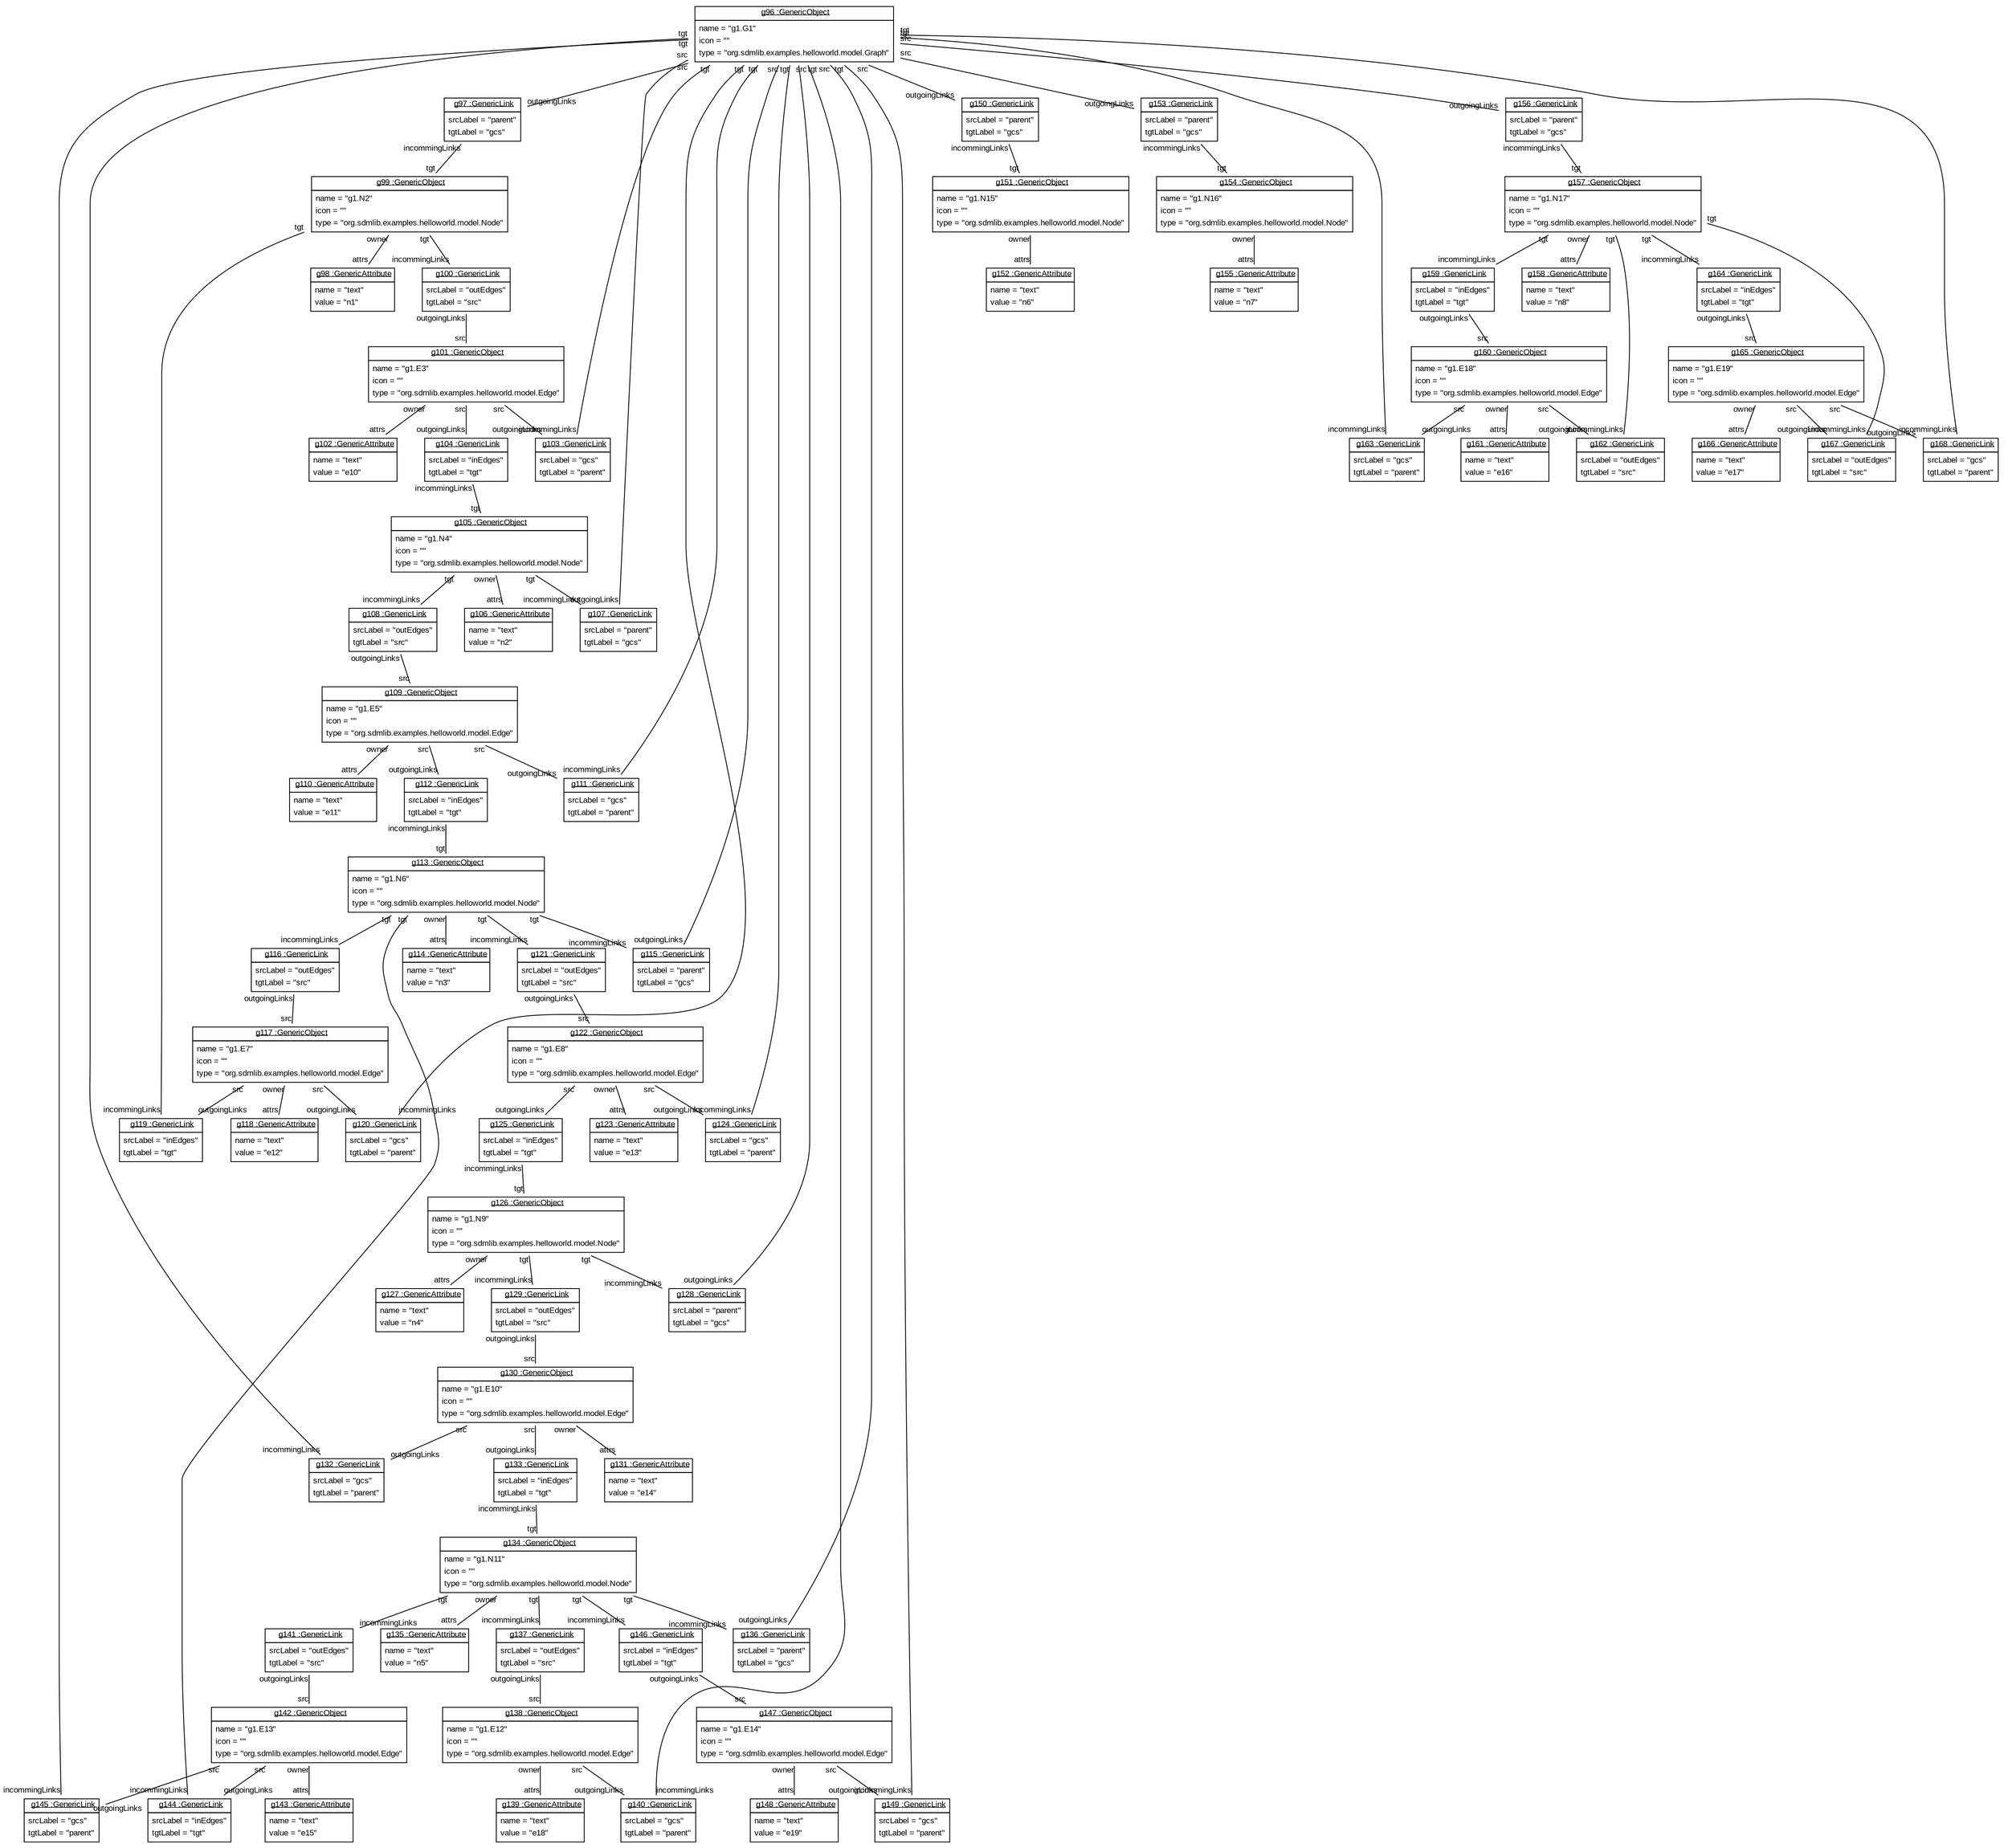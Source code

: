 graph ObjectDiagram {
   node [shape = none, fontsize = 10, fontname = "Arial"];
   edge [fontsize = 10, fontname = "Arial"];
   compound=true;

g96 [label=<<table border='0' cellborder='1' cellspacing='0'> <tr> <td href="../../SDMLib/src/org/sdmlib/models/objects/GenericObject.java"> <u>g96 :GenericObject</u></td></tr><tr><td><table border='0' cellborder='0' cellspacing='0'><tr><td align='left'>name = "g1.G1"</td></tr><tr><td align='left'>icon = ""</td></tr><tr><td align='left'>type = "org.sdmlib.examples.helloworld.model.Graph"</td></tr></table></td></tr></table>>];
g97 [label=<<table border='0' cellborder='1' cellspacing='0'> <tr> <td href="../../SDMLib/src/org/sdmlib/models/objects/GenericLink.java"> <u>g97 :GenericLink</u></td></tr><tr><td><table border='0' cellborder='0' cellspacing='0'><tr><td align='left'>srcLabel = "parent"</td></tr><tr><td align='left'>tgtLabel = "gcs"</td></tr></table></td></tr></table>>];
g99 [label=<<table border='0' cellborder='1' cellspacing='0'> <tr> <td href="../../SDMLib/src/org/sdmlib/models/objects/GenericObject.java"> <u>g99 :GenericObject</u></td></tr><tr><td><table border='0' cellborder='0' cellspacing='0'><tr><td align='left'>name = "g1.N2"</td></tr><tr><td align='left'>icon = ""</td></tr><tr><td align='left'>type = "org.sdmlib.examples.helloworld.model.Node"</td></tr></table></td></tr></table>>];
g98 [label=<<table border='0' cellborder='1' cellspacing='0'> <tr> <td href="../../SDMLib/src/org/sdmlib/models/objects/GenericAttribute.java"> <u>g98 :GenericAttribute</u></td></tr><tr><td><table border='0' cellborder='0' cellspacing='0'><tr><td align='left'>name = "text"</td></tr><tr><td align='left'>value = "n1"</td></tr></table></td></tr></table>>];
g100 [label=<<table border='0' cellborder='1' cellspacing='0'> <tr> <td href="../../SDMLib/src/org/sdmlib/models/objects/GenericLink.java"> <u>g100 :GenericLink</u></td></tr><tr><td><table border='0' cellborder='0' cellspacing='0'><tr><td align='left'>srcLabel = "outEdges"</td></tr><tr><td align='left'>tgtLabel = "src"</td></tr></table></td></tr></table>>];
g101 [label=<<table border='0' cellborder='1' cellspacing='0'> <tr> <td href="../../SDMLib/src/org/sdmlib/models/objects/GenericObject.java"> <u>g101 :GenericObject</u></td></tr><tr><td><table border='0' cellborder='0' cellspacing='0'><tr><td align='left'>name = "g1.E3"</td></tr><tr><td align='left'>icon = ""</td></tr><tr><td align='left'>type = "org.sdmlib.examples.helloworld.model.Edge"</td></tr></table></td></tr></table>>];
g102 [label=<<table border='0' cellborder='1' cellspacing='0'> <tr> <td href="../../SDMLib/src/org/sdmlib/models/objects/GenericAttribute.java"> <u>g102 :GenericAttribute</u></td></tr><tr><td><table border='0' cellborder='0' cellspacing='0'><tr><td align='left'>name = "text"</td></tr><tr><td align='left'>value = "e10"</td></tr></table></td></tr></table>>];
g103 [label=<<table border='0' cellborder='1' cellspacing='0'> <tr> <td href="../../SDMLib/src/org/sdmlib/models/objects/GenericLink.java"> <u>g103 :GenericLink</u></td></tr><tr><td><table border='0' cellborder='0' cellspacing='0'><tr><td align='left'>srcLabel = "gcs"</td></tr><tr><td align='left'>tgtLabel = "parent"</td></tr></table></td></tr></table>>];
g104 [label=<<table border='0' cellborder='1' cellspacing='0'> <tr> <td href="../../SDMLib/src/org/sdmlib/models/objects/GenericLink.java"> <u>g104 :GenericLink</u></td></tr><tr><td><table border='0' cellborder='0' cellspacing='0'><tr><td align='left'>srcLabel = "inEdges"</td></tr><tr><td align='left'>tgtLabel = "tgt"</td></tr></table></td></tr></table>>];
g105 [label=<<table border='0' cellborder='1' cellspacing='0'> <tr> <td href="../../SDMLib/src/org/sdmlib/models/objects/GenericObject.java"> <u>g105 :GenericObject</u></td></tr><tr><td><table border='0' cellborder='0' cellspacing='0'><tr><td align='left'>name = "g1.N4"</td></tr><tr><td align='left'>icon = ""</td></tr><tr><td align='left'>type = "org.sdmlib.examples.helloworld.model.Node"</td></tr></table></td></tr></table>>];
g106 [label=<<table border='0' cellborder='1' cellspacing='0'> <tr> <td href="../../SDMLib/src/org/sdmlib/models/objects/GenericAttribute.java"> <u>g106 :GenericAttribute</u></td></tr><tr><td><table border='0' cellborder='0' cellspacing='0'><tr><td align='left'>name = "text"</td></tr><tr><td align='left'>value = "n2"</td></tr></table></td></tr></table>>];
g107 [label=<<table border='0' cellborder='1' cellspacing='0'> <tr> <td href="../../SDMLib/src/org/sdmlib/models/objects/GenericLink.java"> <u>g107 :GenericLink</u></td></tr><tr><td><table border='0' cellborder='0' cellspacing='0'><tr><td align='left'>srcLabel = "parent"</td></tr><tr><td align='left'>tgtLabel = "gcs"</td></tr></table></td></tr></table>>];
g108 [label=<<table border='0' cellborder='1' cellspacing='0'> <tr> <td href="../../SDMLib/src/org/sdmlib/models/objects/GenericLink.java"> <u>g108 :GenericLink</u></td></tr><tr><td><table border='0' cellborder='0' cellspacing='0'><tr><td align='left'>srcLabel = "outEdges"</td></tr><tr><td align='left'>tgtLabel = "src"</td></tr></table></td></tr></table>>];
g109 [label=<<table border='0' cellborder='1' cellspacing='0'> <tr> <td href="../../SDMLib/src/org/sdmlib/models/objects/GenericObject.java"> <u>g109 :GenericObject</u></td></tr><tr><td><table border='0' cellborder='0' cellspacing='0'><tr><td align='left'>name = "g1.E5"</td></tr><tr><td align='left'>icon = ""</td></tr><tr><td align='left'>type = "org.sdmlib.examples.helloworld.model.Edge"</td></tr></table></td></tr></table>>];
g110 [label=<<table border='0' cellborder='1' cellspacing='0'> <tr> <td href="../../SDMLib/src/org/sdmlib/models/objects/GenericAttribute.java"> <u>g110 :GenericAttribute</u></td></tr><tr><td><table border='0' cellborder='0' cellspacing='0'><tr><td align='left'>name = "text"</td></tr><tr><td align='left'>value = "e11"</td></tr></table></td></tr></table>>];
g111 [label=<<table border='0' cellborder='1' cellspacing='0'> <tr> <td href="../../SDMLib/src/org/sdmlib/models/objects/GenericLink.java"> <u>g111 :GenericLink</u></td></tr><tr><td><table border='0' cellborder='0' cellspacing='0'><tr><td align='left'>srcLabel = "gcs"</td></tr><tr><td align='left'>tgtLabel = "parent"</td></tr></table></td></tr></table>>];
g112 [label=<<table border='0' cellborder='1' cellspacing='0'> <tr> <td href="../../SDMLib/src/org/sdmlib/models/objects/GenericLink.java"> <u>g112 :GenericLink</u></td></tr><tr><td><table border='0' cellborder='0' cellspacing='0'><tr><td align='left'>srcLabel = "inEdges"</td></tr><tr><td align='left'>tgtLabel = "tgt"</td></tr></table></td></tr></table>>];
g113 [label=<<table border='0' cellborder='1' cellspacing='0'> <tr> <td href="../../SDMLib/src/org/sdmlib/models/objects/GenericObject.java"> <u>g113 :GenericObject</u></td></tr><tr><td><table border='0' cellborder='0' cellspacing='0'><tr><td align='left'>name = "g1.N6"</td></tr><tr><td align='left'>icon = ""</td></tr><tr><td align='left'>type = "org.sdmlib.examples.helloworld.model.Node"</td></tr></table></td></tr></table>>];
g114 [label=<<table border='0' cellborder='1' cellspacing='0'> <tr> <td href="../../SDMLib/src/org/sdmlib/models/objects/GenericAttribute.java"> <u>g114 :GenericAttribute</u></td></tr><tr><td><table border='0' cellborder='0' cellspacing='0'><tr><td align='left'>name = "text"</td></tr><tr><td align='left'>value = "n3"</td></tr></table></td></tr></table>>];
g115 [label=<<table border='0' cellborder='1' cellspacing='0'> <tr> <td href="../../SDMLib/src/org/sdmlib/models/objects/GenericLink.java"> <u>g115 :GenericLink</u></td></tr><tr><td><table border='0' cellborder='0' cellspacing='0'><tr><td align='left'>srcLabel = "parent"</td></tr><tr><td align='left'>tgtLabel = "gcs"</td></tr></table></td></tr></table>>];
g116 [label=<<table border='0' cellborder='1' cellspacing='0'> <tr> <td href="../../SDMLib/src/org/sdmlib/models/objects/GenericLink.java"> <u>g116 :GenericLink</u></td></tr><tr><td><table border='0' cellborder='0' cellspacing='0'><tr><td align='left'>srcLabel = "outEdges"</td></tr><tr><td align='left'>tgtLabel = "src"</td></tr></table></td></tr></table>>];
g117 [label=<<table border='0' cellborder='1' cellspacing='0'> <tr> <td href="../../SDMLib/src/org/sdmlib/models/objects/GenericObject.java"> <u>g117 :GenericObject</u></td></tr><tr><td><table border='0' cellborder='0' cellspacing='0'><tr><td align='left'>name = "g1.E7"</td></tr><tr><td align='left'>icon = ""</td></tr><tr><td align='left'>type = "org.sdmlib.examples.helloworld.model.Edge"</td></tr></table></td></tr></table>>];
g118 [label=<<table border='0' cellborder='1' cellspacing='0'> <tr> <td href="../../SDMLib/src/org/sdmlib/models/objects/GenericAttribute.java"> <u>g118 :GenericAttribute</u></td></tr><tr><td><table border='0' cellborder='0' cellspacing='0'><tr><td align='left'>name = "text"</td></tr><tr><td align='left'>value = "e12"</td></tr></table></td></tr></table>>];
g119 [label=<<table border='0' cellborder='1' cellspacing='0'> <tr> <td href="../../SDMLib/src/org/sdmlib/models/objects/GenericLink.java"> <u>g119 :GenericLink</u></td></tr><tr><td><table border='0' cellborder='0' cellspacing='0'><tr><td align='left'>srcLabel = "inEdges"</td></tr><tr><td align='left'>tgtLabel = "tgt"</td></tr></table></td></tr></table>>];
g120 [label=<<table border='0' cellborder='1' cellspacing='0'> <tr> <td href="../../SDMLib/src/org/sdmlib/models/objects/GenericLink.java"> <u>g120 :GenericLink</u></td></tr><tr><td><table border='0' cellborder='0' cellspacing='0'><tr><td align='left'>srcLabel = "gcs"</td></tr><tr><td align='left'>tgtLabel = "parent"</td></tr></table></td></tr></table>>];
g121 [label=<<table border='0' cellborder='1' cellspacing='0'> <tr> <td href="../../SDMLib/src/org/sdmlib/models/objects/GenericLink.java"> <u>g121 :GenericLink</u></td></tr><tr><td><table border='0' cellborder='0' cellspacing='0'><tr><td align='left'>srcLabel = "outEdges"</td></tr><tr><td align='left'>tgtLabel = "src"</td></tr></table></td></tr></table>>];
g122 [label=<<table border='0' cellborder='1' cellspacing='0'> <tr> <td href="../../SDMLib/src/org/sdmlib/models/objects/GenericObject.java"> <u>g122 :GenericObject</u></td></tr><tr><td><table border='0' cellborder='0' cellspacing='0'><tr><td align='left'>name = "g1.E8"</td></tr><tr><td align='left'>icon = ""</td></tr><tr><td align='left'>type = "org.sdmlib.examples.helloworld.model.Edge"</td></tr></table></td></tr></table>>];
g123 [label=<<table border='0' cellborder='1' cellspacing='0'> <tr> <td href="../../SDMLib/src/org/sdmlib/models/objects/GenericAttribute.java"> <u>g123 :GenericAttribute</u></td></tr><tr><td><table border='0' cellborder='0' cellspacing='0'><tr><td align='left'>name = "text"</td></tr><tr><td align='left'>value = "e13"</td></tr></table></td></tr></table>>];
g124 [label=<<table border='0' cellborder='1' cellspacing='0'> <tr> <td href="../../SDMLib/src/org/sdmlib/models/objects/GenericLink.java"> <u>g124 :GenericLink</u></td></tr><tr><td><table border='0' cellborder='0' cellspacing='0'><tr><td align='left'>srcLabel = "gcs"</td></tr><tr><td align='left'>tgtLabel = "parent"</td></tr></table></td></tr></table>>];
g125 [label=<<table border='0' cellborder='1' cellspacing='0'> <tr> <td href="../../SDMLib/src/org/sdmlib/models/objects/GenericLink.java"> <u>g125 :GenericLink</u></td></tr><tr><td><table border='0' cellborder='0' cellspacing='0'><tr><td align='left'>srcLabel = "inEdges"</td></tr><tr><td align='left'>tgtLabel = "tgt"</td></tr></table></td></tr></table>>];
g126 [label=<<table border='0' cellborder='1' cellspacing='0'> <tr> <td href="../../SDMLib/src/org/sdmlib/models/objects/GenericObject.java"> <u>g126 :GenericObject</u></td></tr><tr><td><table border='0' cellborder='0' cellspacing='0'><tr><td align='left'>name = "g1.N9"</td></tr><tr><td align='left'>icon = ""</td></tr><tr><td align='left'>type = "org.sdmlib.examples.helloworld.model.Node"</td></tr></table></td></tr></table>>];
g127 [label=<<table border='0' cellborder='1' cellspacing='0'> <tr> <td href="../../SDMLib/src/org/sdmlib/models/objects/GenericAttribute.java"> <u>g127 :GenericAttribute</u></td></tr><tr><td><table border='0' cellborder='0' cellspacing='0'><tr><td align='left'>name = "text"</td></tr><tr><td align='left'>value = "n4"</td></tr></table></td></tr></table>>];
g128 [label=<<table border='0' cellborder='1' cellspacing='0'> <tr> <td href="../../SDMLib/src/org/sdmlib/models/objects/GenericLink.java"> <u>g128 :GenericLink</u></td></tr><tr><td><table border='0' cellborder='0' cellspacing='0'><tr><td align='left'>srcLabel = "parent"</td></tr><tr><td align='left'>tgtLabel = "gcs"</td></tr></table></td></tr></table>>];
g129 [label=<<table border='0' cellborder='1' cellspacing='0'> <tr> <td href="../../SDMLib/src/org/sdmlib/models/objects/GenericLink.java"> <u>g129 :GenericLink</u></td></tr><tr><td><table border='0' cellborder='0' cellspacing='0'><tr><td align='left'>srcLabel = "outEdges"</td></tr><tr><td align='left'>tgtLabel = "src"</td></tr></table></td></tr></table>>];
g130 [label=<<table border='0' cellborder='1' cellspacing='0'> <tr> <td href="../../SDMLib/src/org/sdmlib/models/objects/GenericObject.java"> <u>g130 :GenericObject</u></td></tr><tr><td><table border='0' cellborder='0' cellspacing='0'><tr><td align='left'>name = "g1.E10"</td></tr><tr><td align='left'>icon = ""</td></tr><tr><td align='left'>type = "org.sdmlib.examples.helloworld.model.Edge"</td></tr></table></td></tr></table>>];
g131 [label=<<table border='0' cellborder='1' cellspacing='0'> <tr> <td href="../../SDMLib/src/org/sdmlib/models/objects/GenericAttribute.java"> <u>g131 :GenericAttribute</u></td></tr><tr><td><table border='0' cellborder='0' cellspacing='0'><tr><td align='left'>name = "text"</td></tr><tr><td align='left'>value = "e14"</td></tr></table></td></tr></table>>];
g132 [label=<<table border='0' cellborder='1' cellspacing='0'> <tr> <td href="../../SDMLib/src/org/sdmlib/models/objects/GenericLink.java"> <u>g132 :GenericLink</u></td></tr><tr><td><table border='0' cellborder='0' cellspacing='0'><tr><td align='left'>srcLabel = "gcs"</td></tr><tr><td align='left'>tgtLabel = "parent"</td></tr></table></td></tr></table>>];
g133 [label=<<table border='0' cellborder='1' cellspacing='0'> <tr> <td href="../../SDMLib/src/org/sdmlib/models/objects/GenericLink.java"> <u>g133 :GenericLink</u></td></tr><tr><td><table border='0' cellborder='0' cellspacing='0'><tr><td align='left'>srcLabel = "inEdges"</td></tr><tr><td align='left'>tgtLabel = "tgt"</td></tr></table></td></tr></table>>];
g134 [label=<<table border='0' cellborder='1' cellspacing='0'> <tr> <td href="../../SDMLib/src/org/sdmlib/models/objects/GenericObject.java"> <u>g134 :GenericObject</u></td></tr><tr><td><table border='0' cellborder='0' cellspacing='0'><tr><td align='left'>name = "g1.N11"</td></tr><tr><td align='left'>icon = ""</td></tr><tr><td align='left'>type = "org.sdmlib.examples.helloworld.model.Node"</td></tr></table></td></tr></table>>];
g135 [label=<<table border='0' cellborder='1' cellspacing='0'> <tr> <td href="../../SDMLib/src/org/sdmlib/models/objects/GenericAttribute.java"> <u>g135 :GenericAttribute</u></td></tr><tr><td><table border='0' cellborder='0' cellspacing='0'><tr><td align='left'>name = "text"</td></tr><tr><td align='left'>value = "n5"</td></tr></table></td></tr></table>>];
g136 [label=<<table border='0' cellborder='1' cellspacing='0'> <tr> <td href="../../SDMLib/src/org/sdmlib/models/objects/GenericLink.java"> <u>g136 :GenericLink</u></td></tr><tr><td><table border='0' cellborder='0' cellspacing='0'><tr><td align='left'>srcLabel = "parent"</td></tr><tr><td align='left'>tgtLabel = "gcs"</td></tr></table></td></tr></table>>];
g137 [label=<<table border='0' cellborder='1' cellspacing='0'> <tr> <td href="../../SDMLib/src/org/sdmlib/models/objects/GenericLink.java"> <u>g137 :GenericLink</u></td></tr><tr><td><table border='0' cellborder='0' cellspacing='0'><tr><td align='left'>srcLabel = "outEdges"</td></tr><tr><td align='left'>tgtLabel = "src"</td></tr></table></td></tr></table>>];
g138 [label=<<table border='0' cellborder='1' cellspacing='0'> <tr> <td href="../../SDMLib/src/org/sdmlib/models/objects/GenericObject.java"> <u>g138 :GenericObject</u></td></tr><tr><td><table border='0' cellborder='0' cellspacing='0'><tr><td align='left'>name = "g1.E12"</td></tr><tr><td align='left'>icon = ""</td></tr><tr><td align='left'>type = "org.sdmlib.examples.helloworld.model.Edge"</td></tr></table></td></tr></table>>];
g139 [label=<<table border='0' cellborder='1' cellspacing='0'> <tr> <td href="../../SDMLib/src/org/sdmlib/models/objects/GenericAttribute.java"> <u>g139 :GenericAttribute</u></td></tr><tr><td><table border='0' cellborder='0' cellspacing='0'><tr><td align='left'>name = "text"</td></tr><tr><td align='left'>value = "e18"</td></tr></table></td></tr></table>>];
g140 [label=<<table border='0' cellborder='1' cellspacing='0'> <tr> <td href="../../SDMLib/src/org/sdmlib/models/objects/GenericLink.java"> <u>g140 :GenericLink</u></td></tr><tr><td><table border='0' cellborder='0' cellspacing='0'><tr><td align='left'>srcLabel = "gcs"</td></tr><tr><td align='left'>tgtLabel = "parent"</td></tr></table></td></tr></table>>];
g141 [label=<<table border='0' cellborder='1' cellspacing='0'> <tr> <td href="../../SDMLib/src/org/sdmlib/models/objects/GenericLink.java"> <u>g141 :GenericLink</u></td></tr><tr><td><table border='0' cellborder='0' cellspacing='0'><tr><td align='left'>srcLabel = "outEdges"</td></tr><tr><td align='left'>tgtLabel = "src"</td></tr></table></td></tr></table>>];
g142 [label=<<table border='0' cellborder='1' cellspacing='0'> <tr> <td href="../../SDMLib/src/org/sdmlib/models/objects/GenericObject.java"> <u>g142 :GenericObject</u></td></tr><tr><td><table border='0' cellborder='0' cellspacing='0'><tr><td align='left'>name = "g1.E13"</td></tr><tr><td align='left'>icon = ""</td></tr><tr><td align='left'>type = "org.sdmlib.examples.helloworld.model.Edge"</td></tr></table></td></tr></table>>];
g143 [label=<<table border='0' cellborder='1' cellspacing='0'> <tr> <td href="../../SDMLib/src/org/sdmlib/models/objects/GenericAttribute.java"> <u>g143 :GenericAttribute</u></td></tr><tr><td><table border='0' cellborder='0' cellspacing='0'><tr><td align='left'>name = "text"</td></tr><tr><td align='left'>value = "e15"</td></tr></table></td></tr></table>>];
g144 [label=<<table border='0' cellborder='1' cellspacing='0'> <tr> <td href="../../SDMLib/src/org/sdmlib/models/objects/GenericLink.java"> <u>g144 :GenericLink</u></td></tr><tr><td><table border='0' cellborder='0' cellspacing='0'><tr><td align='left'>srcLabel = "inEdges"</td></tr><tr><td align='left'>tgtLabel = "tgt"</td></tr></table></td></tr></table>>];
g145 [label=<<table border='0' cellborder='1' cellspacing='0'> <tr> <td href="../../SDMLib/src/org/sdmlib/models/objects/GenericLink.java"> <u>g145 :GenericLink</u></td></tr><tr><td><table border='0' cellborder='0' cellspacing='0'><tr><td align='left'>srcLabel = "gcs"</td></tr><tr><td align='left'>tgtLabel = "parent"</td></tr></table></td></tr></table>>];
g146 [label=<<table border='0' cellborder='1' cellspacing='0'> <tr> <td href="../../SDMLib/src/org/sdmlib/models/objects/GenericLink.java"> <u>g146 :GenericLink</u></td></tr><tr><td><table border='0' cellborder='0' cellspacing='0'><tr><td align='left'>srcLabel = "inEdges"</td></tr><tr><td align='left'>tgtLabel = "tgt"</td></tr></table></td></tr></table>>];
g147 [label=<<table border='0' cellborder='1' cellspacing='0'> <tr> <td href="../../SDMLib/src/org/sdmlib/models/objects/GenericObject.java"> <u>g147 :GenericObject</u></td></tr><tr><td><table border='0' cellborder='0' cellspacing='0'><tr><td align='left'>name = "g1.E14"</td></tr><tr><td align='left'>icon = ""</td></tr><tr><td align='left'>type = "org.sdmlib.examples.helloworld.model.Edge"</td></tr></table></td></tr></table>>];
g148 [label=<<table border='0' cellborder='1' cellspacing='0'> <tr> <td href="../../SDMLib/src/org/sdmlib/models/objects/GenericAttribute.java"> <u>g148 :GenericAttribute</u></td></tr><tr><td><table border='0' cellborder='0' cellspacing='0'><tr><td align='left'>name = "text"</td></tr><tr><td align='left'>value = "e19"</td></tr></table></td></tr></table>>];
g149 [label=<<table border='0' cellborder='1' cellspacing='0'> <tr> <td href="../../SDMLib/src/org/sdmlib/models/objects/GenericLink.java"> <u>g149 :GenericLink</u></td></tr><tr><td><table border='0' cellborder='0' cellspacing='0'><tr><td align='left'>srcLabel = "gcs"</td></tr><tr><td align='left'>tgtLabel = "parent"</td></tr></table></td></tr></table>>];
g150 [label=<<table border='0' cellborder='1' cellspacing='0'> <tr> <td href="../../SDMLib/src/org/sdmlib/models/objects/GenericLink.java"> <u>g150 :GenericLink</u></td></tr><tr><td><table border='0' cellborder='0' cellspacing='0'><tr><td align='left'>srcLabel = "parent"</td></tr><tr><td align='left'>tgtLabel = "gcs"</td></tr></table></td></tr></table>>];
g151 [label=<<table border='0' cellborder='1' cellspacing='0'> <tr> <td href="../../SDMLib/src/org/sdmlib/models/objects/GenericObject.java"> <u>g151 :GenericObject</u></td></tr><tr><td><table border='0' cellborder='0' cellspacing='0'><tr><td align='left'>name = "g1.N15"</td></tr><tr><td align='left'>icon = ""</td></tr><tr><td align='left'>type = "org.sdmlib.examples.helloworld.model.Node"</td></tr></table></td></tr></table>>];
g152 [label=<<table border='0' cellborder='1' cellspacing='0'> <tr> <td href="../../SDMLib/src/org/sdmlib/models/objects/GenericAttribute.java"> <u>g152 :GenericAttribute</u></td></tr><tr><td><table border='0' cellborder='0' cellspacing='0'><tr><td align='left'>name = "text"</td></tr><tr><td align='left'>value = "n6"</td></tr></table></td></tr></table>>];
g153 [label=<<table border='0' cellborder='1' cellspacing='0'> <tr> <td href="../../SDMLib/src/org/sdmlib/models/objects/GenericLink.java"> <u>g153 :GenericLink</u></td></tr><tr><td><table border='0' cellborder='0' cellspacing='0'><tr><td align='left'>srcLabel = "parent"</td></tr><tr><td align='left'>tgtLabel = "gcs"</td></tr></table></td></tr></table>>];
g154 [label=<<table border='0' cellborder='1' cellspacing='0'> <tr> <td href="../../SDMLib/src/org/sdmlib/models/objects/GenericObject.java"> <u>g154 :GenericObject</u></td></tr><tr><td><table border='0' cellborder='0' cellspacing='0'><tr><td align='left'>name = "g1.N16"</td></tr><tr><td align='left'>icon = ""</td></tr><tr><td align='left'>type = "org.sdmlib.examples.helloworld.model.Node"</td></tr></table></td></tr></table>>];
g155 [label=<<table border='0' cellborder='1' cellspacing='0'> <tr> <td href="../../SDMLib/src/org/sdmlib/models/objects/GenericAttribute.java"> <u>g155 :GenericAttribute</u></td></tr><tr><td><table border='0' cellborder='0' cellspacing='0'><tr><td align='left'>name = "text"</td></tr><tr><td align='left'>value = "n7"</td></tr></table></td></tr></table>>];
g156 [label=<<table border='0' cellborder='1' cellspacing='0'> <tr> <td href="../../SDMLib/src/org/sdmlib/models/objects/GenericLink.java"> <u>g156 :GenericLink</u></td></tr><tr><td><table border='0' cellborder='0' cellspacing='0'><tr><td align='left'>srcLabel = "parent"</td></tr><tr><td align='left'>tgtLabel = "gcs"</td></tr></table></td></tr></table>>];
g157 [label=<<table border='0' cellborder='1' cellspacing='0'> <tr> <td href="../../SDMLib/src/org/sdmlib/models/objects/GenericObject.java"> <u>g157 :GenericObject</u></td></tr><tr><td><table border='0' cellborder='0' cellspacing='0'><tr><td align='left'>name = "g1.N17"</td></tr><tr><td align='left'>icon = ""</td></tr><tr><td align='left'>type = "org.sdmlib.examples.helloworld.model.Node"</td></tr></table></td></tr></table>>];
g158 [label=<<table border='0' cellborder='1' cellspacing='0'> <tr> <td href="../../SDMLib/src/org/sdmlib/models/objects/GenericAttribute.java"> <u>g158 :GenericAttribute</u></td></tr><tr><td><table border='0' cellborder='0' cellspacing='0'><tr><td align='left'>name = "text"</td></tr><tr><td align='left'>value = "n8"</td></tr></table></td></tr></table>>];
g159 [label=<<table border='0' cellborder='1' cellspacing='0'> <tr> <td href="../../SDMLib/src/org/sdmlib/models/objects/GenericLink.java"> <u>g159 :GenericLink</u></td></tr><tr><td><table border='0' cellborder='0' cellspacing='0'><tr><td align='left'>srcLabel = "inEdges"</td></tr><tr><td align='left'>tgtLabel = "tgt"</td></tr></table></td></tr></table>>];
g160 [label=<<table border='0' cellborder='1' cellspacing='0'> <tr> <td href="../../SDMLib/src/org/sdmlib/models/objects/GenericObject.java"> <u>g160 :GenericObject</u></td></tr><tr><td><table border='0' cellborder='0' cellspacing='0'><tr><td align='left'>name = "g1.E18"</td></tr><tr><td align='left'>icon = ""</td></tr><tr><td align='left'>type = "org.sdmlib.examples.helloworld.model.Edge"</td></tr></table></td></tr></table>>];
g161 [label=<<table border='0' cellborder='1' cellspacing='0'> <tr> <td href="../../SDMLib/src/org/sdmlib/models/objects/GenericAttribute.java"> <u>g161 :GenericAttribute</u></td></tr><tr><td><table border='0' cellborder='0' cellspacing='0'><tr><td align='left'>name = "text"</td></tr><tr><td align='left'>value = "e16"</td></tr></table></td></tr></table>>];
g162 [label=<<table border='0' cellborder='1' cellspacing='0'> <tr> <td href="../../SDMLib/src/org/sdmlib/models/objects/GenericLink.java"> <u>g162 :GenericLink</u></td></tr><tr><td><table border='0' cellborder='0' cellspacing='0'><tr><td align='left'>srcLabel = "outEdges"</td></tr><tr><td align='left'>tgtLabel = "src"</td></tr></table></td></tr></table>>];
g163 [label=<<table border='0' cellborder='1' cellspacing='0'> <tr> <td href="../../SDMLib/src/org/sdmlib/models/objects/GenericLink.java"> <u>g163 :GenericLink</u></td></tr><tr><td><table border='0' cellborder='0' cellspacing='0'><tr><td align='left'>srcLabel = "gcs"</td></tr><tr><td align='left'>tgtLabel = "parent"</td></tr></table></td></tr></table>>];
g164 [label=<<table border='0' cellborder='1' cellspacing='0'> <tr> <td href="../../SDMLib/src/org/sdmlib/models/objects/GenericLink.java"> <u>g164 :GenericLink</u></td></tr><tr><td><table border='0' cellborder='0' cellspacing='0'><tr><td align='left'>srcLabel = "inEdges"</td></tr><tr><td align='left'>tgtLabel = "tgt"</td></tr></table></td></tr></table>>];
g165 [label=<<table border='0' cellborder='1' cellspacing='0'> <tr> <td href="../../SDMLib/src/org/sdmlib/models/objects/GenericObject.java"> <u>g165 :GenericObject</u></td></tr><tr><td><table border='0' cellborder='0' cellspacing='0'><tr><td align='left'>name = "g1.E19"</td></tr><tr><td align='left'>icon = ""</td></tr><tr><td align='left'>type = "org.sdmlib.examples.helloworld.model.Edge"</td></tr></table></td></tr></table>>];
g166 [label=<<table border='0' cellborder='1' cellspacing='0'> <tr> <td href="../../SDMLib/src/org/sdmlib/models/objects/GenericAttribute.java"> <u>g166 :GenericAttribute</u></td></tr><tr><td><table border='0' cellborder='0' cellspacing='0'><tr><td align='left'>name = "text"</td></tr><tr><td align='left'>value = "e17"</td></tr></table></td></tr></table>>];
g167 [label=<<table border='0' cellborder='1' cellspacing='0'> <tr> <td href="../../SDMLib/src/org/sdmlib/models/objects/GenericLink.java"> <u>g167 :GenericLink</u></td></tr><tr><td><table border='0' cellborder='0' cellspacing='0'><tr><td align='left'>srcLabel = "outEdges"</td></tr><tr><td align='left'>tgtLabel = "src"</td></tr></table></td></tr></table>>];
g168 [label=<<table border='0' cellborder='1' cellspacing='0'> <tr> <td href="../../SDMLib/src/org/sdmlib/models/objects/GenericLink.java"> <u>g168 :GenericLink</u></td></tr><tr><td><table border='0' cellborder='0' cellspacing='0'><tr><td align='left'>srcLabel = "gcs"</td></tr><tr><td align='left'>tgtLabel = "parent"</td></tr></table></td></tr></table>>];

g96 -- g97 [headlabel = "outgoingLinks" taillabel = "src"];
g96 -- g107 [headlabel = "outgoingLinks" taillabel = "src"];
g96 -- g115 [headlabel = "outgoingLinks" taillabel = "src"];
g96 -- g128 [headlabel = "outgoingLinks" taillabel = "src"];
g96 -- g136 [headlabel = "outgoingLinks" taillabel = "src"];
g96 -- g150 [headlabel = "outgoingLinks" taillabel = "src"];
g96 -- g153 [headlabel = "outgoingLinks" taillabel = "src"];
g96 -- g156 [headlabel = "outgoingLinks" taillabel = "src"];
g96 -- g103 [headlabel = "incommingLinks" taillabel = "tgt"];
g96 -- g111 [headlabel = "incommingLinks" taillabel = "tgt"];
g96 -- g120 [headlabel = "incommingLinks" taillabel = "tgt"];
g96 -- g124 [headlabel = "incommingLinks" taillabel = "tgt"];
g96 -- g132 [headlabel = "incommingLinks" taillabel = "tgt"];
g96 -- g140 [headlabel = "incommingLinks" taillabel = "tgt"];
g96 -- g145 [headlabel = "incommingLinks" taillabel = "tgt"];
g96 -- g149 [headlabel = "incommingLinks" taillabel = "tgt"];
g96 -- g163 [headlabel = "incommingLinks" taillabel = "tgt"];
g96 -- g168 [headlabel = "incommingLinks" taillabel = "tgt"];
g97 -- g99 [headlabel = "tgt" taillabel = "incommingLinks"];
g99 -- g100 [headlabel = "incommingLinks" taillabel = "tgt"];
g99 -- g119 [headlabel = "incommingLinks" taillabel = "tgt"];
g99 -- g98 [headlabel = "attrs" taillabel = "owner"];
g100 -- g101 [headlabel = "src" taillabel = "outgoingLinks"];
g101 -- g103 [headlabel = "outgoingLinks" taillabel = "src"];
g101 -- g104 [headlabel = "outgoingLinks" taillabel = "src"];
g101 -- g102 [headlabel = "attrs" taillabel = "owner"];
g104 -- g105 [headlabel = "tgt" taillabel = "incommingLinks"];
g105 -- g107 [headlabel = "incommingLinks" taillabel = "tgt"];
g105 -- g108 [headlabel = "incommingLinks" taillabel = "tgt"];
g105 -- g106 [headlabel = "attrs" taillabel = "owner"];
g108 -- g109 [headlabel = "src" taillabel = "outgoingLinks"];
g109 -- g111 [headlabel = "outgoingLinks" taillabel = "src"];
g109 -- g112 [headlabel = "outgoingLinks" taillabel = "src"];
g109 -- g110 [headlabel = "attrs" taillabel = "owner"];
g112 -- g113 [headlabel = "tgt" taillabel = "incommingLinks"];
g113 -- g115 [headlabel = "incommingLinks" taillabel = "tgt"];
g113 -- g116 [headlabel = "incommingLinks" taillabel = "tgt"];
g113 -- g121 [headlabel = "incommingLinks" taillabel = "tgt"];
g113 -- g144 [headlabel = "incommingLinks" taillabel = "tgt"];
g113 -- g114 [headlabel = "attrs" taillabel = "owner"];
g116 -- g117 [headlabel = "src" taillabel = "outgoingLinks"];
g117 -- g119 [headlabel = "outgoingLinks" taillabel = "src"];
g117 -- g120 [headlabel = "outgoingLinks" taillabel = "src"];
g117 -- g118 [headlabel = "attrs" taillabel = "owner"];
g121 -- g122 [headlabel = "src" taillabel = "outgoingLinks"];
g122 -- g124 [headlabel = "outgoingLinks" taillabel = "src"];
g122 -- g125 [headlabel = "outgoingLinks" taillabel = "src"];
g122 -- g123 [headlabel = "attrs" taillabel = "owner"];
g125 -- g126 [headlabel = "tgt" taillabel = "incommingLinks"];
g126 -- g128 [headlabel = "incommingLinks" taillabel = "tgt"];
g126 -- g129 [headlabel = "incommingLinks" taillabel = "tgt"];
g126 -- g127 [headlabel = "attrs" taillabel = "owner"];
g129 -- g130 [headlabel = "src" taillabel = "outgoingLinks"];
g130 -- g132 [headlabel = "outgoingLinks" taillabel = "src"];
g130 -- g133 [headlabel = "outgoingLinks" taillabel = "src"];
g130 -- g131 [headlabel = "attrs" taillabel = "owner"];
g133 -- g134 [headlabel = "tgt" taillabel = "incommingLinks"];
g134 -- g136 [headlabel = "incommingLinks" taillabel = "tgt"];
g134 -- g137 [headlabel = "incommingLinks" taillabel = "tgt"];
g134 -- g141 [headlabel = "incommingLinks" taillabel = "tgt"];
g134 -- g146 [headlabel = "incommingLinks" taillabel = "tgt"];
g134 -- g135 [headlabel = "attrs" taillabel = "owner"];
g137 -- g138 [headlabel = "src" taillabel = "outgoingLinks"];
g138 -- g140 [headlabel = "outgoingLinks" taillabel = "src"];
g138 -- g139 [headlabel = "attrs" taillabel = "owner"];
g141 -- g142 [headlabel = "src" taillabel = "outgoingLinks"];
g142 -- g144 [headlabel = "outgoingLinks" taillabel = "src"];
g142 -- g145 [headlabel = "outgoingLinks" taillabel = "src"];
g142 -- g143 [headlabel = "attrs" taillabel = "owner"];
g146 -- g147 [headlabel = "src" taillabel = "outgoingLinks"];
g147 -- g149 [headlabel = "outgoingLinks" taillabel = "src"];
g147 -- g148 [headlabel = "attrs" taillabel = "owner"];
g150 -- g151 [headlabel = "tgt" taillabel = "incommingLinks"];
g151 -- g152 [headlabel = "attrs" taillabel = "owner"];
g153 -- g154 [headlabel = "tgt" taillabel = "incommingLinks"];
g154 -- g155 [headlabel = "attrs" taillabel = "owner"];
g156 -- g157 [headlabel = "tgt" taillabel = "incommingLinks"];
g157 -- g159 [headlabel = "incommingLinks" taillabel = "tgt"];
g157 -- g162 [headlabel = "incommingLinks" taillabel = "tgt"];
g157 -- g164 [headlabel = "incommingLinks" taillabel = "tgt"];
g157 -- g167 [headlabel = "incommingLinks" taillabel = "tgt"];
g157 -- g158 [headlabel = "attrs" taillabel = "owner"];
g159 -- g160 [headlabel = "src" taillabel = "outgoingLinks"];
g160 -- g162 [headlabel = "outgoingLinks" taillabel = "src"];
g160 -- g163 [headlabel = "outgoingLinks" taillabel = "src"];
g160 -- g161 [headlabel = "attrs" taillabel = "owner"];
g164 -- g165 [headlabel = "src" taillabel = "outgoingLinks"];
g165 -- g167 [headlabel = "outgoingLinks" taillabel = "src"];
g165 -- g168 [headlabel = "outgoingLinks" taillabel = "src"];
g165 -- g166 [headlabel = "attrs" taillabel = "owner"];
}
